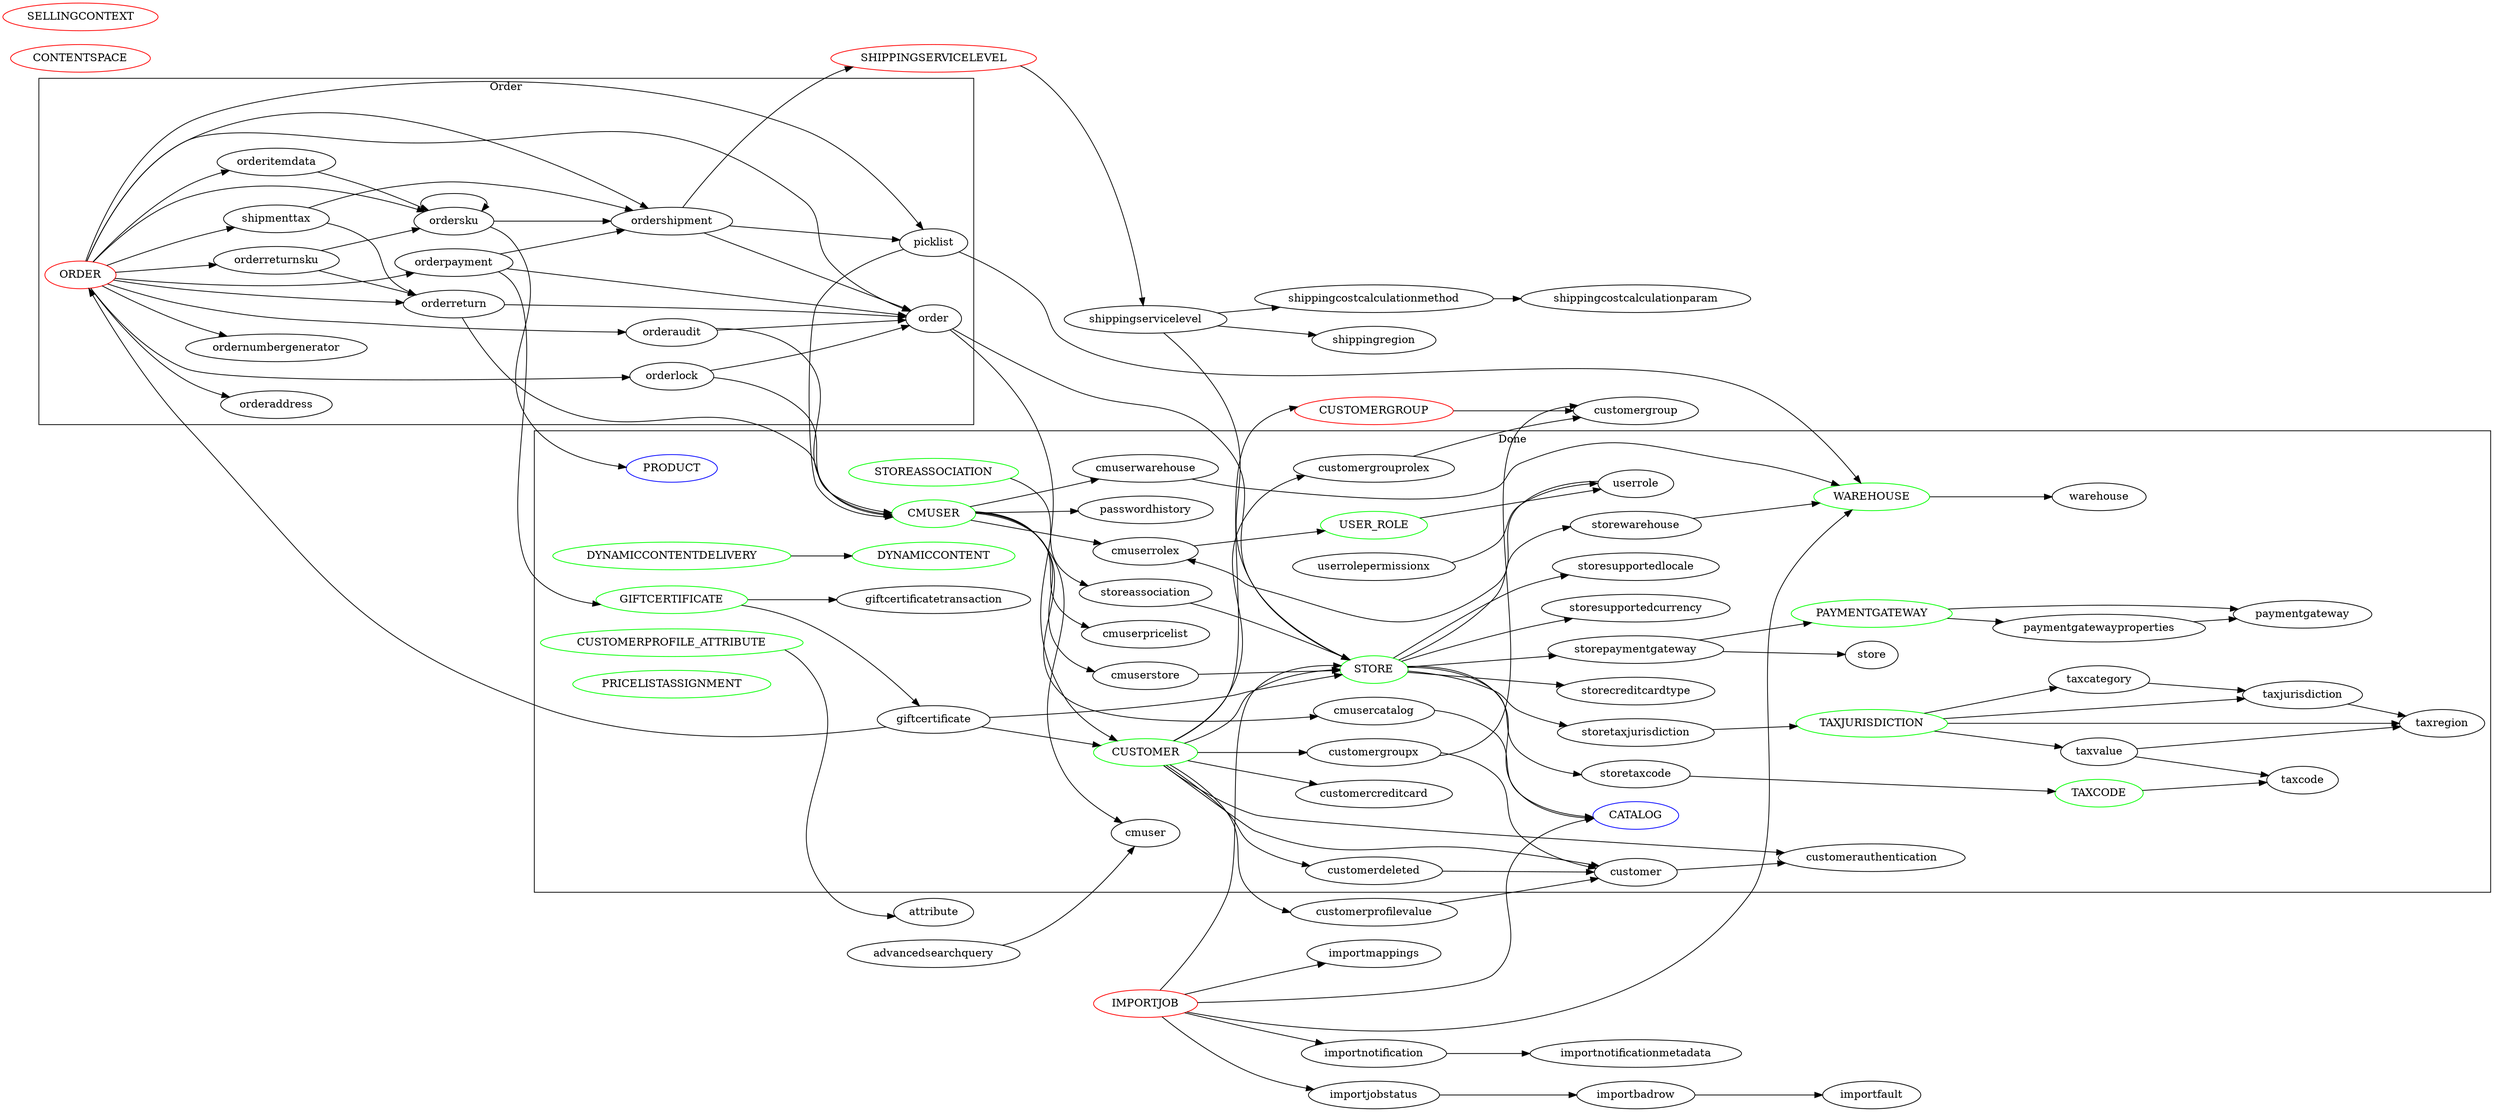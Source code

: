 # RED = Not done yet
# GREEN = Completed
# BLUE = Existing

digraph {

 rankdir=LR;

 "CMUSER" [color=green];
 "USER_ROLE" [color=green];
 "WAREHOUSE" [color=green];
 "STORE" [color=green];
 "STOREASSOCIATION" [color=green];
 "PRODUCT" [color=blue];
 "CATALOG" [color=blue];
 "TAXCODE" [color=green];
 "TAXJURISDICTION" [color=green];
 "CUSTOMER" [color=green];
 "GIFTCERTIFICATE" [color=green];
 "ORDER" [color=red];
"CUSTOMERPROFILE_ATTRIBUTE" [color=green];
 "PAYMENTGATEWAY" [color=green];
 "SHIPPINGSERVICELEVEL" [color=red];
 "DYNAMICCONTENT" [color=green];
 "DYNAMICCONTENTDELIVERY" [color=green];
 "CONTENTSPACE" [color=red];
 "SELLINGCONTEXT" [color=red];
 "PRICELISTASSIGNMENT" [color=green];
 "CUSTOMERGROUP" [color=red];
 "IMPORTJOB" [color=red];

subgraph cluster_order { label="Order"; ORDER; orderaddress; orderitemdata; ordernumbergenerator; orderreturnsku; ordersku; shipmenttax; orderreturn; orderpayment; ordershipment;
	 orderaudit; order; orderlock; picklist; }

subgraph cluster_done {  "WAREHOUSE";  "STORE"; "TAXCODE"; "TAXJURISDICTION"; "PRODUCT"; "CATALOG"; "PAYMENTGATEWAY"; label="Done";
	 DYNAMICCONTENT; DYNAMICCONTENTDELIVERY; PRICELISTASSIGNMENT; STOREASSOCIATION; storeassociation; "CUSTOMERPROFILE_ATTRIBUTE"; "USER_ROLE"; userrole;
	 storecreditcardtype; storepaymentgateway; storesupportedcurrency; storesupportedlocale; storetaxcode; storetaxjurisdiction; storewarehouse;
	 warehouse; taxcategory; taxjurisdiction; taxcode; taxregion; taxvalue; taxcode; paymentgateway; paymentgatewayproperties; store;
	 CUSTOMER; customer; customerauthentication; customercreditcard; customergrouprolex; customergroupx; customerdeleted;
	 "CMUSER"; cmuserrolex; passwordhistory; userrolepermissionx; cmuserpricelist; cmuser; userrole;
	 cmusercatalog; cmuserstore; cmuserwarehouse; GIFTCERTIFICATE; giftcertificate; giftcertificatetransaction;


 }

 "GIFTCERTIFICATE" -> giftcertificate;
 "GIFTCERTIFICATE" -> giftcertificatetransaction;

 giftcertificate -> "CUSTOMER";
 giftcertificate -> "STORE";
 giftcertificate -> "ORDER";


 "IMPORTJOB" -> "CATALOG";
 "IMPORTJOB" -> "STORE";
 "IMPORTJOB" -> "WAREHOUSE";
 "IMPORTJOB" -> "importjobstatus";
 "importjobstatus" -> "importbadrow";
 "importbadrow" -> "importfault";
 "IMPORTJOB" -> "importmappings";
 "IMPORTJOB" -> "importnotification";
 "importnotification" -> "importnotificationmetadata";

 "DYNAMICCONTENTDELIVERY" -> "DYNAMICCONTENT";
 "CUSTOMER" -> "STORE";
 "SHIPPINGSERVICELEVEL" -> "shippingservicelevel";
 "shippingservicelevel" -> "shippingregion";
 "shippingservicelevel" -> "STORE";
 "shippingservicelevel" -> "shippingcostcalculationmethod";
 "shippingcostcalculationmethod" -> "shippingcostcalculationparam";

 "CUSTOMER" -> customer;
 "CUSTOMER" -> customerauthentication;
 "CUSTOMER" -> customercreditcard;
 "CUSTOMER" -> customerdeleted;
 "CUSTOMER" -> CUSTOMERGROUP;
 "CUSTOMER" -> customergrouprolex;
 "CUSTOMER" -> customergroupx;
 "CUSTOMER" -> customerprofilevalue;

 "CUSTOMERGROUP" -> customergroup;

 customer -> customerauthentication;
 customerdeleted -> customer;
 customergrouprolex -> customergroup;
 customergroupx -> customergroup;
 customergroupx -> customer;
 customerprofilevalue -> customer;
 "CUSTOMERPROFILE_ATTRIBUTE" -> attribute;

 "STOREASSOCIATION" -> storeassociation -> "STORE";

 "STORE" -> "CATALOG"
 "STORE" -> storecreditcardtype;
 "STORE" -> storepaymentgateway;
 "STORE" -> storesupportedcurrency;
 "STORE" -> storesupportedlocale;
 "STORE" -> storetaxcode;
 "STORE" -> storetaxjurisdiction;
 "STORE" -> storewarehouse;

 "CMUSER" -> cmuser;
 "CMUSER" -> cmusercatalog;
 "CMUSER" -> cmuserpricelist;

 "CMUSER" -> cmuserrolex;
 "CMUSER" -> cmuserstore;
 "CMUSER" -> cmuserwarehouse;
 "CMUSER" -> passwordhistory;

 advancedsearchquery -> cmuser;
 

  "TAXJURISDICTION" -> taxcategory -> taxjurisdiction;
  "TAXCODE" -> taxcode;
  "TAXJURISDICTION" -> taxjurisdiction -> taxregion;
  "TAXJURISDICTION" -> taxregion;
  "TAXJURISDICTION" -> taxvalue;
  taxvalue -> taxregion;
  taxvalue -> taxcode;
 storepaymentgateway -> store;
 storepaymentgateway -> "PAYMENTGATEWAY";
 
 storewarehouse -> "WAREHOUSE";
 storetaxcode -> "TAXCODE";
 storetaxjurisdiction -> "TAXJURISDICTION";

"USER_ROLE" -> userrole;
 cmuserrolex ->  "USER_ROLE";
 cmusercatalog -> "CATALOG";
 cmuserstore -> "STORE";
 cmuserwarehouse -> "WAREHOUSE";

 userrolepermissionx -> userrole;
 userrole -> cmuserrolex;

 "WAREHOUSE" -> warehouse;
 
 "ORDER" -> order;
 "ORDER" -> orderpayment;
 "ORDER" -> orderaddress;
 "ORDER" -> orderaudit;
 "ORDER" -> orderitemdata;
 "ORDER" -> orderlock;
 "ORDER" -> ordernumbergenerator;
 "ORDER" -> orderreturn; 
 "ORDER" -> orderreturnsku;
 "ORDER" -> ordershipment;
 "ORDER" -> ordersku; 
 "ORDER" -> picklist;
 "ORDER" -> shipmenttax;

 picklist -> "WAREHOUSE";
 picklist -> "CMUSER";

 shipmenttax -> ordershipment;
 shipmenttax -> orderreturn;

 ordershipment -> "SHIPPINGSERVICELEVEL";
 ordershipment -> order;
 ordershipment -> picklist;
 ordersku -> ordershipment;
 ordersku -> ordersku;
 ordersku -> "PRODUCT";
 orderpayment -> "GIFTCERTIFICATE";
 orderpayment -> order;
 orderpayment -> ordershipment;
 orderlock -> "CMUSER"
 orderlock -> order;
 orderreturn -> order;
 orderreturn -> "CMUSER";
 orderitemdata -> ordersku;
 orderaudit -> order;
 orderaudit -> "CMUSER";
 order -> "CUSTOMER";
 order -> "STORE";
 orderreturnsku -> orderreturn;
 orderreturnsku -> ordersku;


 "PAYMENTGATEWAY" -> paymentgateway;
 "PAYMENTGATEWAY" -> paymentgatewayproperties;
 
 paymentgatewayproperties -> paymentgateway;


}
